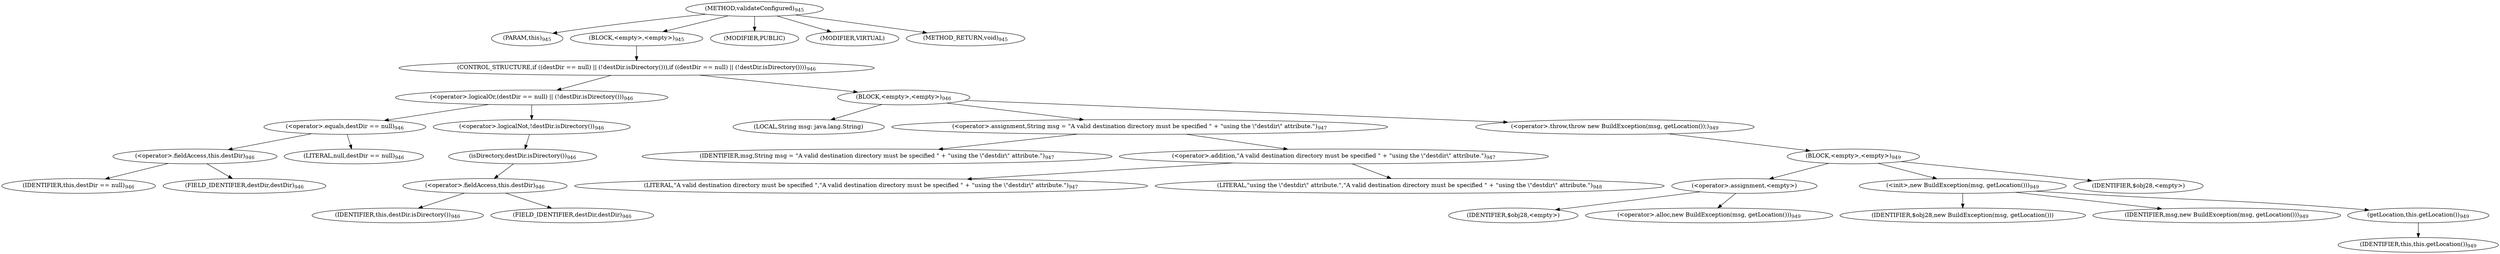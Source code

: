 digraph "validateConfigured" {  
"2082" [label = <(METHOD,validateConfigured)<SUB>945</SUB>> ]
"82" [label = <(PARAM,this)<SUB>945</SUB>> ]
"2083" [label = <(BLOCK,&lt;empty&gt;,&lt;empty&gt;)<SUB>945</SUB>> ]
"2084" [label = <(CONTROL_STRUCTURE,if ((destDir == null) || (!destDir.isDirectory())),if ((destDir == null) || (!destDir.isDirectory())))<SUB>946</SUB>> ]
"2085" [label = <(&lt;operator&gt;.logicalOr,(destDir == null) || (!destDir.isDirectory()))<SUB>946</SUB>> ]
"2086" [label = <(&lt;operator&gt;.equals,destDir == null)<SUB>946</SUB>> ]
"2087" [label = <(&lt;operator&gt;.fieldAccess,this.destDir)<SUB>946</SUB>> ]
"2088" [label = <(IDENTIFIER,this,destDir == null)<SUB>946</SUB>> ]
"2089" [label = <(FIELD_IDENTIFIER,destDir,destDir)<SUB>946</SUB>> ]
"2090" [label = <(LITERAL,null,destDir == null)<SUB>946</SUB>> ]
"2091" [label = <(&lt;operator&gt;.logicalNot,!destDir.isDirectory())<SUB>946</SUB>> ]
"2092" [label = <(isDirectory,destDir.isDirectory())<SUB>946</SUB>> ]
"2093" [label = <(&lt;operator&gt;.fieldAccess,this.destDir)<SUB>946</SUB>> ]
"2094" [label = <(IDENTIFIER,this,destDir.isDirectory())<SUB>946</SUB>> ]
"2095" [label = <(FIELD_IDENTIFIER,destDir,destDir)<SUB>946</SUB>> ]
"2096" [label = <(BLOCK,&lt;empty&gt;,&lt;empty&gt;)<SUB>946</SUB>> ]
"2097" [label = <(LOCAL,String msg: java.lang.String)> ]
"2098" [label = <(&lt;operator&gt;.assignment,String msg = &quot;A valid destination directory must be specified &quot; + &quot;using the \&quot;destdir\&quot; attribute.&quot;)<SUB>947</SUB>> ]
"2099" [label = <(IDENTIFIER,msg,String msg = &quot;A valid destination directory must be specified &quot; + &quot;using the \&quot;destdir\&quot; attribute.&quot;)<SUB>947</SUB>> ]
"2100" [label = <(&lt;operator&gt;.addition,&quot;A valid destination directory must be specified &quot; + &quot;using the \&quot;destdir\&quot; attribute.&quot;)<SUB>947</SUB>> ]
"2101" [label = <(LITERAL,&quot;A valid destination directory must be specified &quot;,&quot;A valid destination directory must be specified &quot; + &quot;using the \&quot;destdir\&quot; attribute.&quot;)<SUB>947</SUB>> ]
"2102" [label = <(LITERAL,&quot;using the \&quot;destdir\&quot; attribute.&quot;,&quot;A valid destination directory must be specified &quot; + &quot;using the \&quot;destdir\&quot; attribute.&quot;)<SUB>948</SUB>> ]
"2103" [label = <(&lt;operator&gt;.throw,throw new BuildException(msg, getLocation());)<SUB>949</SUB>> ]
"2104" [label = <(BLOCK,&lt;empty&gt;,&lt;empty&gt;)<SUB>949</SUB>> ]
"2105" [label = <(&lt;operator&gt;.assignment,&lt;empty&gt;)> ]
"2106" [label = <(IDENTIFIER,$obj28,&lt;empty&gt;)> ]
"2107" [label = <(&lt;operator&gt;.alloc,new BuildException(msg, getLocation()))<SUB>949</SUB>> ]
"2108" [label = <(&lt;init&gt;,new BuildException(msg, getLocation()))<SUB>949</SUB>> ]
"2109" [label = <(IDENTIFIER,$obj28,new BuildException(msg, getLocation()))> ]
"2110" [label = <(IDENTIFIER,msg,new BuildException(msg, getLocation()))<SUB>949</SUB>> ]
"2111" [label = <(getLocation,this.getLocation())<SUB>949</SUB>> ]
"81" [label = <(IDENTIFIER,this,this.getLocation())<SUB>949</SUB>> ]
"2112" [label = <(IDENTIFIER,$obj28,&lt;empty&gt;)> ]
"2113" [label = <(MODIFIER,PUBLIC)> ]
"2114" [label = <(MODIFIER,VIRTUAL)> ]
"2115" [label = <(METHOD_RETURN,void)<SUB>945</SUB>> ]
  "2082" -> "82" 
  "2082" -> "2083" 
  "2082" -> "2113" 
  "2082" -> "2114" 
  "2082" -> "2115" 
  "2083" -> "2084" 
  "2084" -> "2085" 
  "2084" -> "2096" 
  "2085" -> "2086" 
  "2085" -> "2091" 
  "2086" -> "2087" 
  "2086" -> "2090" 
  "2087" -> "2088" 
  "2087" -> "2089" 
  "2091" -> "2092" 
  "2092" -> "2093" 
  "2093" -> "2094" 
  "2093" -> "2095" 
  "2096" -> "2097" 
  "2096" -> "2098" 
  "2096" -> "2103" 
  "2098" -> "2099" 
  "2098" -> "2100" 
  "2100" -> "2101" 
  "2100" -> "2102" 
  "2103" -> "2104" 
  "2104" -> "2105" 
  "2104" -> "2108" 
  "2104" -> "2112" 
  "2105" -> "2106" 
  "2105" -> "2107" 
  "2108" -> "2109" 
  "2108" -> "2110" 
  "2108" -> "2111" 
  "2111" -> "81" 
}
